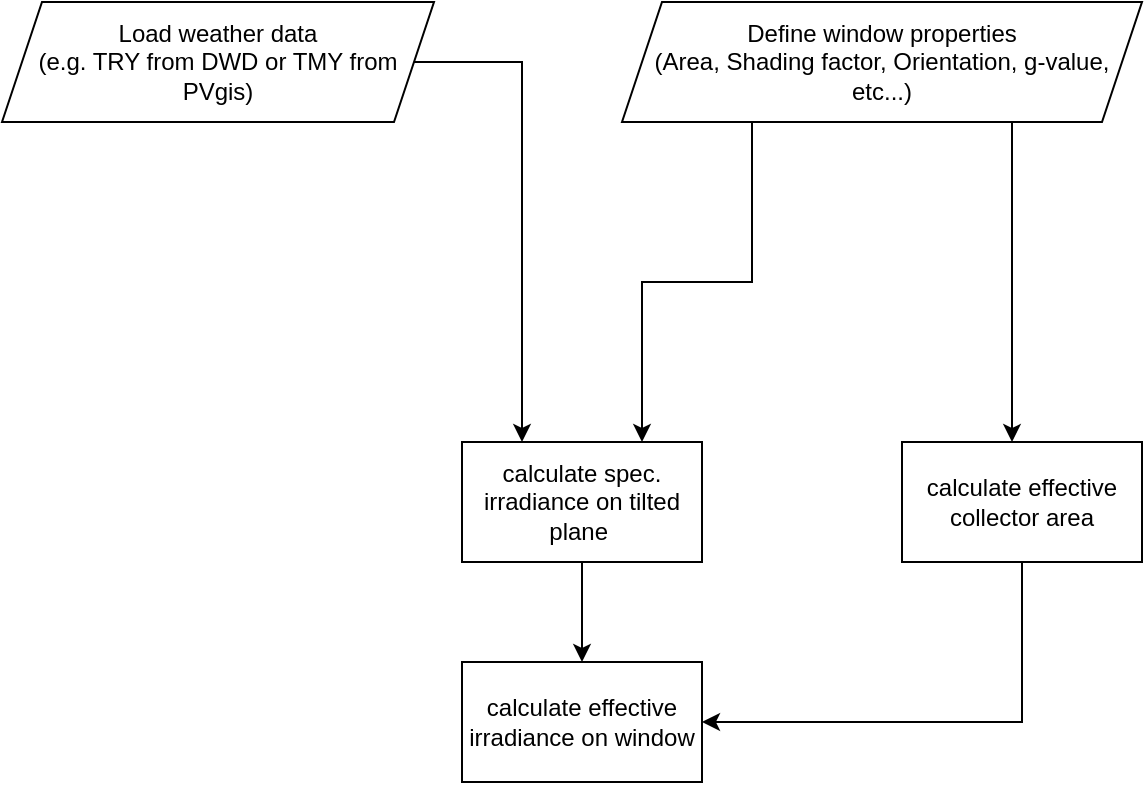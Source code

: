 <mxfile version="14.8.6" type="device"><diagram id="Mqq0jGp7ow4Q7Reg2DxN" name="Page-1"><mxGraphModel dx="1363" dy="752" grid="1" gridSize="10" guides="1" tooltips="1" connect="1" arrows="1" fold="1" page="1" pageScale="1" pageWidth="827" pageHeight="1800" math="0" shadow="0"><root><mxCell id="0"/><mxCell id="1" parent="0"/><mxCell id="6gSffDMGPd6qbN7Rz04Z-6" style="edgeStyle=orthogonalEdgeStyle;rounded=0;orthogonalLoop=1;jettySize=auto;html=1;entryX=0.25;entryY=0;entryDx=0;entryDy=0;" edge="1" parent="1" source="6gSffDMGPd6qbN7Rz04Z-1" target="6gSffDMGPd6qbN7Rz04Z-4"><mxGeometry relative="1" as="geometry"><Array as="points"><mxPoint x="370" y="310"/></Array></mxGeometry></mxCell><mxCell id="6gSffDMGPd6qbN7Rz04Z-1" value="Load weather data&lt;br&gt;(e.g. TRY from DWD or TMY from PVgis)" style="shape=parallelogram;perimeter=parallelogramPerimeter;whiteSpace=wrap;html=1;fixedSize=1;" vertex="1" parent="1"><mxGeometry x="110" y="280" width="216" height="60" as="geometry"/></mxCell><mxCell id="6gSffDMGPd6qbN7Rz04Z-11" style="edgeStyle=orthogonalEdgeStyle;rounded=0;orthogonalLoop=1;jettySize=auto;html=1;exitX=0.25;exitY=1;exitDx=0;exitDy=0;entryX=0.75;entryY=0;entryDx=0;entryDy=0;" edge="1" parent="1" source="6gSffDMGPd6qbN7Rz04Z-2" target="6gSffDMGPd6qbN7Rz04Z-4"><mxGeometry relative="1" as="geometry"><Array as="points"><mxPoint x="485" y="420"/><mxPoint x="430" y="420"/></Array></mxGeometry></mxCell><mxCell id="6gSffDMGPd6qbN7Rz04Z-12" style="edgeStyle=orthogonalEdgeStyle;rounded=0;orthogonalLoop=1;jettySize=auto;html=1;exitX=0.75;exitY=1;exitDx=0;exitDy=0;" edge="1" parent="1" source="6gSffDMGPd6qbN7Rz04Z-2" target="6gSffDMGPd6qbN7Rz04Z-3"><mxGeometry relative="1" as="geometry"><Array as="points"><mxPoint x="615" y="460"/><mxPoint x="615" y="460"/></Array></mxGeometry></mxCell><mxCell id="6gSffDMGPd6qbN7Rz04Z-2" value="Define window properties&lt;br&gt;(Area, Shading factor, Orientation, g-value, etc...)" style="shape=parallelogram;perimeter=parallelogramPerimeter;whiteSpace=wrap;html=1;fixedSize=1;" vertex="1" parent="1"><mxGeometry x="420" y="280" width="260" height="60" as="geometry"/></mxCell><mxCell id="6gSffDMGPd6qbN7Rz04Z-10" style="edgeStyle=orthogonalEdgeStyle;rounded=0;orthogonalLoop=1;jettySize=auto;html=1;exitX=0.5;exitY=1;exitDx=0;exitDy=0;entryX=1;entryY=0.5;entryDx=0;entryDy=0;" edge="1" parent="1" source="6gSffDMGPd6qbN7Rz04Z-3" target="6gSffDMGPd6qbN7Rz04Z-5"><mxGeometry relative="1" as="geometry"/></mxCell><mxCell id="6gSffDMGPd6qbN7Rz04Z-3" value="calculate effective collector area" style="rounded=0;whiteSpace=wrap;html=1;" vertex="1" parent="1"><mxGeometry x="560" y="500" width="120" height="60" as="geometry"/></mxCell><mxCell id="6gSffDMGPd6qbN7Rz04Z-13" style="edgeStyle=orthogonalEdgeStyle;rounded=0;orthogonalLoop=1;jettySize=auto;html=1;entryX=0.5;entryY=0;entryDx=0;entryDy=0;" edge="1" parent="1" source="6gSffDMGPd6qbN7Rz04Z-4" target="6gSffDMGPd6qbN7Rz04Z-5"><mxGeometry relative="1" as="geometry"/></mxCell><mxCell id="6gSffDMGPd6qbN7Rz04Z-4" value="calculate spec. irradiance on tilted plane&amp;nbsp;" style="rounded=0;whiteSpace=wrap;html=1;" vertex="1" parent="1"><mxGeometry x="340" y="500" width="120" height="60" as="geometry"/></mxCell><mxCell id="6gSffDMGPd6qbN7Rz04Z-5" value="calculate effective irradiance on window" style="rounded=0;whiteSpace=wrap;html=1;" vertex="1" parent="1"><mxGeometry x="340" y="610" width="120" height="60" as="geometry"/></mxCell></root></mxGraphModel></diagram></mxfile>